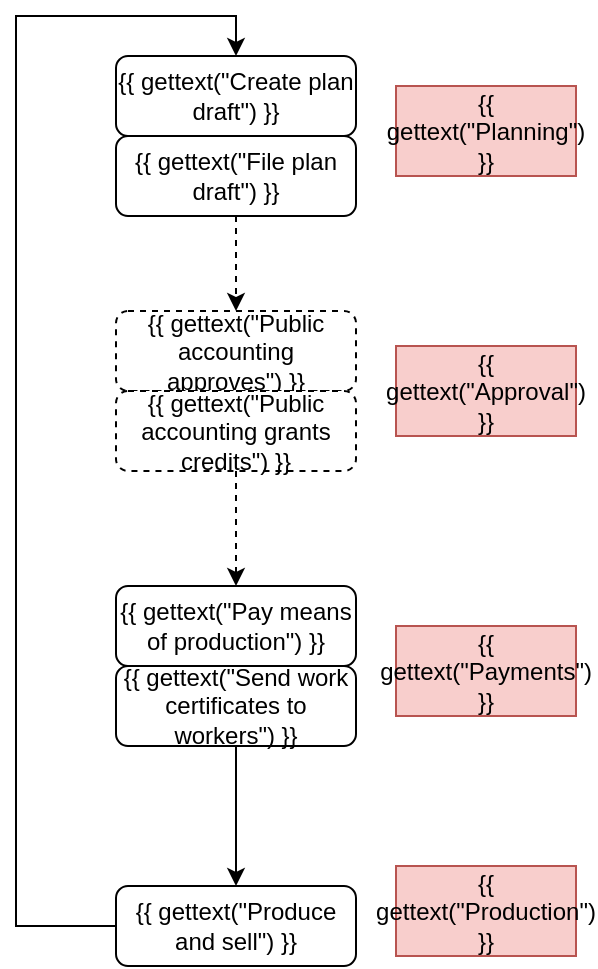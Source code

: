 <mxfile version="20.8.16" type="device"><diagram id="C5RBs43oDa-KdzZeNtuy" name="Page-1"><mxGraphModel dx="1434" dy="843" grid="1" gridSize="10" guides="1" tooltips="1" connect="1" arrows="1" fold="1" page="1" pageScale="1" pageWidth="827" pageHeight="1169" math="0" shadow="0"><root><mxCell id="WIyWlLk6GJQsqaUBKTNV-0"/><mxCell id="WIyWlLk6GJQsqaUBKTNV-1" parent="WIyWlLk6GJQsqaUBKTNV-0"/><mxCell id="WIyWlLk6GJQsqaUBKTNV-3" value="{{ gettext(&quot;Create plan draft&quot;) }}" style="rounded=1;whiteSpace=wrap;html=1;fontSize=12;glass=0;strokeWidth=1;shadow=0;" parent="WIyWlLk6GJQsqaUBKTNV-1" vertex="1"><mxGeometry x="210" y="75" width="120" height="40" as="geometry"/></mxCell><mxCell id="mrqOV9gylWujMbCwcXOi-13" style="edgeStyle=orthogonalEdgeStyle;rounded=0;orthogonalLoop=1;jettySize=auto;html=1;dashed=1;" parent="WIyWlLk6GJQsqaUBKTNV-1" source="mrqOV9gylWujMbCwcXOi-1" target="mrqOV9gylWujMbCwcXOi-2" edge="1"><mxGeometry relative="1" as="geometry"/></mxCell><mxCell id="mrqOV9gylWujMbCwcXOi-1" value="{{ gettext(&quot;File plan draft&quot;) }}" style="rounded=1;whiteSpace=wrap;html=1;fontSize=12;glass=0;strokeWidth=1;shadow=0;" parent="WIyWlLk6GJQsqaUBKTNV-1" vertex="1"><mxGeometry x="210" y="115" width="120" height="40" as="geometry"/></mxCell><mxCell id="mrqOV9gylWujMbCwcXOi-2" value="{{ gettext(&quot;Public accounting approves&quot;) }}" style="rounded=1;whiteSpace=wrap;html=1;fontSize=12;glass=0;strokeWidth=1;shadow=0;dashed=1;" parent="WIyWlLk6GJQsqaUBKTNV-1" vertex="1"><mxGeometry x="210" y="202.5" width="120" height="40" as="geometry"/></mxCell><mxCell id="mrqOV9gylWujMbCwcXOi-20" style="edgeStyle=orthogonalEdgeStyle;rounded=0;orthogonalLoop=1;jettySize=auto;html=1;exitX=0.5;exitY=1;exitDx=0;exitDy=0;dashed=1;" parent="WIyWlLk6GJQsqaUBKTNV-1" source="mrqOV9gylWujMbCwcXOi-3" target="mrqOV9gylWujMbCwcXOi-6" edge="1"><mxGeometry relative="1" as="geometry"/></mxCell><mxCell id="mrqOV9gylWujMbCwcXOi-3" value="{{ gettext(&quot;Public accounting grants credits&quot;) }}" style="rounded=1;whiteSpace=wrap;html=1;fontSize=12;glass=0;strokeWidth=1;shadow=0;dashed=1;" parent="WIyWlLk6GJQsqaUBKTNV-1" vertex="1"><mxGeometry x="210" y="242.5" width="120" height="40" as="geometry"/></mxCell><mxCell id="mrqOV9gylWujMbCwcXOi-6" value="{{ gettext(&quot;Pay means of production&quot;) }}" style="rounded=1;whiteSpace=wrap;html=1;fontSize=12;glass=0;strokeWidth=1;shadow=0;" parent="WIyWlLk6GJQsqaUBKTNV-1" vertex="1"><mxGeometry x="210" y="340" width="120" height="40" as="geometry"/></mxCell><mxCell id="mrqOV9gylWujMbCwcXOi-18" style="edgeStyle=orthogonalEdgeStyle;rounded=0;orthogonalLoop=1;jettySize=auto;html=1;entryX=0.5;entryY=0;entryDx=0;entryDy=0;" parent="WIyWlLk6GJQsqaUBKTNV-1" source="mrqOV9gylWujMbCwcXOi-9" target="mrqOV9gylWujMbCwcXOi-10" edge="1"><mxGeometry relative="1" as="geometry"/></mxCell><mxCell id="mrqOV9gylWujMbCwcXOi-9" value="{{ gettext(&quot;Send work certificates to workers&quot;) }}" style="rounded=1;whiteSpace=wrap;html=1;fontSize=12;glass=0;strokeWidth=1;shadow=0;" parent="WIyWlLk6GJQsqaUBKTNV-1" vertex="1"><mxGeometry x="210" y="380" width="120" height="40" as="geometry"/></mxCell><mxCell id="mrqOV9gylWujMbCwcXOi-11" style="edgeStyle=orthogonalEdgeStyle;rounded=0;orthogonalLoop=1;jettySize=auto;html=1;entryX=0.5;entryY=0;entryDx=0;entryDy=0;" parent="WIyWlLk6GJQsqaUBKTNV-1" source="mrqOV9gylWujMbCwcXOi-10" target="WIyWlLk6GJQsqaUBKTNV-3" edge="1"><mxGeometry relative="1" as="geometry"><Array as="points"><mxPoint x="160" y="510"/><mxPoint x="160" y="55"/><mxPoint x="270" y="55"/></Array></mxGeometry></mxCell><mxCell id="mrqOV9gylWujMbCwcXOi-10" value="{{ gettext(&quot;Produce and sell&quot;) }}" style="rounded=1;whiteSpace=wrap;html=1;fontSize=12;glass=0;strokeWidth=1;shadow=0;" parent="WIyWlLk6GJQsqaUBKTNV-1" vertex="1"><mxGeometry x="210" y="490" width="120" height="40" as="geometry"/></mxCell><mxCell id="mrqOV9gylWujMbCwcXOi-21" value="{{ gettext(&quot;Planning&quot;) }}" style="text;html=1;strokeColor=#b85450;fillColor=#f8cecc;align=center;verticalAlign=middle;whiteSpace=wrap;rounded=0;" parent="WIyWlLk6GJQsqaUBKTNV-1" vertex="1"><mxGeometry x="350" y="90" width="90" height="45" as="geometry"/></mxCell><mxCell id="mrqOV9gylWujMbCwcXOi-22" value="{{ gettext(&quot;Approval&quot;) }}" style="text;html=1;strokeColor=#b85450;fillColor=#f8cecc;align=center;verticalAlign=middle;whiteSpace=wrap;rounded=0;" parent="WIyWlLk6GJQsqaUBKTNV-1" vertex="1"><mxGeometry x="350" y="220" width="90" height="45" as="geometry"/></mxCell><mxCell id="mrqOV9gylWujMbCwcXOi-23" value="{{ gettext(&quot;Payments&quot;) }}" style="text;html=1;strokeColor=#b85450;fillColor=#f8cecc;align=center;verticalAlign=middle;whiteSpace=wrap;rounded=0;" parent="WIyWlLk6GJQsqaUBKTNV-1" vertex="1"><mxGeometry x="350" y="360" width="90" height="45" as="geometry"/></mxCell><mxCell id="mrqOV9gylWujMbCwcXOi-24" value="{{ gettext(&quot;Production&quot;) }}" style="text;html=1;strokeColor=#b85450;fillColor=#f8cecc;align=center;verticalAlign=middle;whiteSpace=wrap;rounded=0;" parent="WIyWlLk6GJQsqaUBKTNV-1" vertex="1"><mxGeometry x="350" y="480" width="90" height="45" as="geometry"/></mxCell></root></mxGraphModel></diagram></mxfile>